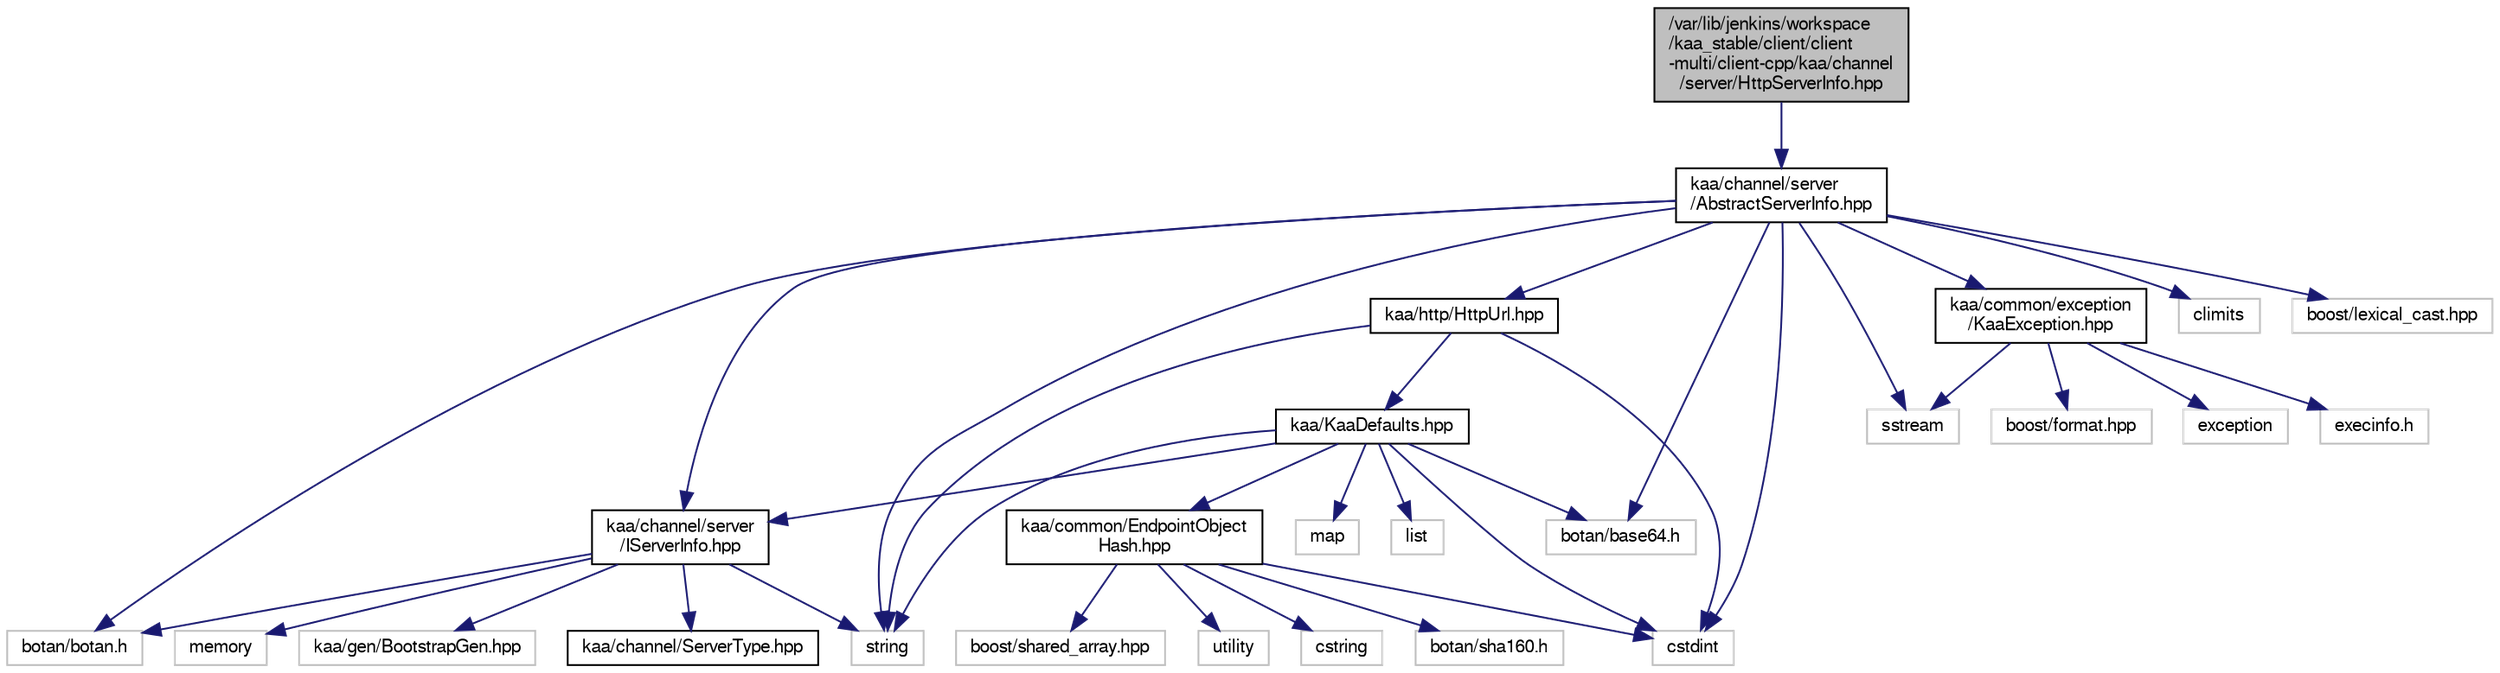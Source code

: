 digraph "/var/lib/jenkins/workspace/kaa_stable/client/client-multi/client-cpp/kaa/channel/server/HttpServerInfo.hpp"
{
  bgcolor="transparent";
  edge [fontname="FreeSans",fontsize="10",labelfontname="FreeSans",labelfontsize="10"];
  node [fontname="FreeSans",fontsize="10",shape=record];
  Node1 [label="/var/lib/jenkins/workspace\l/kaa_stable/client/client\l-multi/client-cpp/kaa/channel\l/server/HttpServerInfo.hpp",height=0.2,width=0.4,color="black", fillcolor="grey75", style="filled" fontcolor="black"];
  Node1 -> Node2 [color="midnightblue",fontsize="10",style="solid",fontname="FreeSans"];
  Node2 [label="kaa/channel/server\l/AbstractServerInfo.hpp",height=0.2,width=0.4,color="black",URL="$AbstractServerInfo_8hpp.html"];
  Node2 -> Node3 [color="midnightblue",fontsize="10",style="solid",fontname="FreeSans"];
  Node3 [label="string",height=0.2,width=0.4,color="grey75"];
  Node2 -> Node4 [color="midnightblue",fontsize="10",style="solid",fontname="FreeSans"];
  Node4 [label="sstream",height=0.2,width=0.4,color="grey75"];
  Node2 -> Node5 [color="midnightblue",fontsize="10",style="solid",fontname="FreeSans"];
  Node5 [label="climits",height=0.2,width=0.4,color="grey75"];
  Node2 -> Node6 [color="midnightblue",fontsize="10",style="solid",fontname="FreeSans"];
  Node6 [label="cstdint",height=0.2,width=0.4,color="grey75"];
  Node2 -> Node7 [color="midnightblue",fontsize="10",style="solid",fontname="FreeSans"];
  Node7 [label="boost/lexical_cast.hpp",height=0.2,width=0.4,color="grey75"];
  Node2 -> Node8 [color="midnightblue",fontsize="10",style="solid",fontname="FreeSans"];
  Node8 [label="botan/botan.h",height=0.2,width=0.4,color="grey75"];
  Node2 -> Node9 [color="midnightblue",fontsize="10",style="solid",fontname="FreeSans"];
  Node9 [label="botan/base64.h",height=0.2,width=0.4,color="grey75"];
  Node2 -> Node10 [color="midnightblue",fontsize="10",style="solid",fontname="FreeSans"];
  Node10 [label="kaa/channel/server\l/IServerInfo.hpp",height=0.2,width=0.4,color="black",URL="$IServerInfo_8hpp.html"];
  Node10 -> Node3 [color="midnightblue",fontsize="10",style="solid",fontname="FreeSans"];
  Node10 -> Node11 [color="midnightblue",fontsize="10",style="solid",fontname="FreeSans"];
  Node11 [label="memory",height=0.2,width=0.4,color="grey75"];
  Node10 -> Node8 [color="midnightblue",fontsize="10",style="solid",fontname="FreeSans"];
  Node10 -> Node12 [color="midnightblue",fontsize="10",style="solid",fontname="FreeSans"];
  Node12 [label="kaa/gen/BootstrapGen.hpp",height=0.2,width=0.4,color="grey75"];
  Node10 -> Node13 [color="midnightblue",fontsize="10",style="solid",fontname="FreeSans"];
  Node13 [label="kaa/channel/ServerType.hpp",height=0.2,width=0.4,color="black",URL="$ServerType_8hpp.html"];
  Node2 -> Node14 [color="midnightblue",fontsize="10",style="solid",fontname="FreeSans"];
  Node14 [label="kaa/common/exception\l/KaaException.hpp",height=0.2,width=0.4,color="black",URL="$KaaException_8hpp.html"];
  Node14 -> Node15 [color="midnightblue",fontsize="10",style="solid",fontname="FreeSans"];
  Node15 [label="boost/format.hpp",height=0.2,width=0.4,color="grey75"];
  Node14 -> Node16 [color="midnightblue",fontsize="10",style="solid",fontname="FreeSans"];
  Node16 [label="exception",height=0.2,width=0.4,color="grey75"];
  Node14 -> Node4 [color="midnightblue",fontsize="10",style="solid",fontname="FreeSans"];
  Node14 -> Node17 [color="midnightblue",fontsize="10",style="solid",fontname="FreeSans"];
  Node17 [label="execinfo.h",height=0.2,width=0.4,color="grey75"];
  Node2 -> Node18 [color="midnightblue",fontsize="10",style="solid",fontname="FreeSans"];
  Node18 [label="kaa/http/HttpUrl.hpp",height=0.2,width=0.4,color="black",URL="$HttpUrl_8hpp.html"];
  Node18 -> Node19 [color="midnightblue",fontsize="10",style="solid",fontname="FreeSans"];
  Node19 [label="kaa/KaaDefaults.hpp",height=0.2,width=0.4,color="black",URL="$KaaDefaults_8hpp.html"];
  Node19 -> Node20 [color="midnightblue",fontsize="10",style="solid",fontname="FreeSans"];
  Node20 [label="map",height=0.2,width=0.4,color="grey75"];
  Node19 -> Node21 [color="midnightblue",fontsize="10",style="solid",fontname="FreeSans"];
  Node21 [label="list",height=0.2,width=0.4,color="grey75"];
  Node19 -> Node3 [color="midnightblue",fontsize="10",style="solid",fontname="FreeSans"];
  Node19 -> Node9 [color="midnightblue",fontsize="10",style="solid",fontname="FreeSans"];
  Node19 -> Node6 [color="midnightblue",fontsize="10",style="solid",fontname="FreeSans"];
  Node19 -> Node10 [color="midnightblue",fontsize="10",style="solid",fontname="FreeSans"];
  Node19 -> Node22 [color="midnightblue",fontsize="10",style="solid",fontname="FreeSans"];
  Node22 [label="kaa/common/EndpointObject\lHash.hpp",height=0.2,width=0.4,color="black",URL="$EndpointObjectHash_8hpp.html"];
  Node22 -> Node23 [color="midnightblue",fontsize="10",style="solid",fontname="FreeSans"];
  Node23 [label="utility",height=0.2,width=0.4,color="grey75"];
  Node22 -> Node24 [color="midnightblue",fontsize="10",style="solid",fontname="FreeSans"];
  Node24 [label="cstring",height=0.2,width=0.4,color="grey75"];
  Node22 -> Node25 [color="midnightblue",fontsize="10",style="solid",fontname="FreeSans"];
  Node25 [label="botan/sha160.h",height=0.2,width=0.4,color="grey75"];
  Node22 -> Node6 [color="midnightblue",fontsize="10",style="solid",fontname="FreeSans"];
  Node22 -> Node26 [color="midnightblue",fontsize="10",style="solid",fontname="FreeSans"];
  Node26 [label="boost/shared_array.hpp",height=0.2,width=0.4,color="grey75"];
  Node18 -> Node3 [color="midnightblue",fontsize="10",style="solid",fontname="FreeSans"];
  Node18 -> Node6 [color="midnightblue",fontsize="10",style="solid",fontname="FreeSans"];
}
